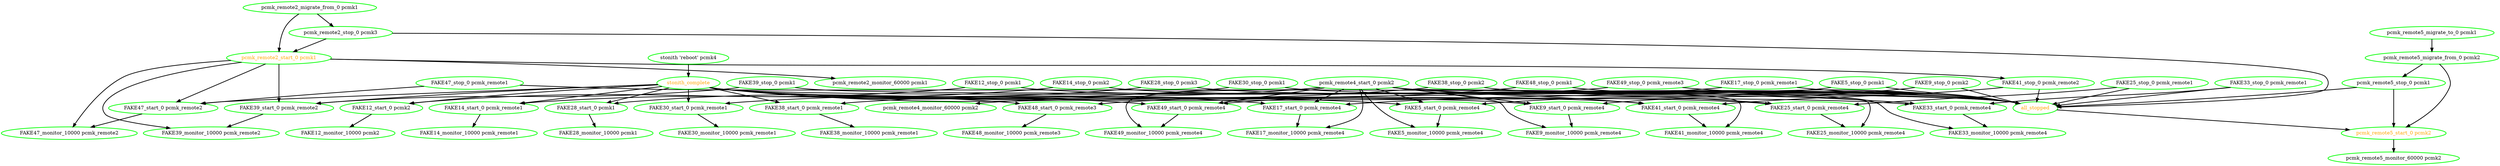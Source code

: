  digraph "g" {
"FAKE12_monitor_10000 pcmk2" [ style=bold color="green" fontcolor="black"]
"FAKE12_start_0 pcmk2" -> "FAKE12_monitor_10000 pcmk2" [ style = bold]
"FAKE12_start_0 pcmk2" [ style=bold color="green" fontcolor="black"]
"FAKE12_stop_0 pcmk1" -> "FAKE12_start_0 pcmk2" [ style = bold]
"FAKE12_stop_0 pcmk1" -> "all_stopped" [ style = bold]
"FAKE12_stop_0 pcmk1" [ style=bold color="green" fontcolor="black"]
"FAKE14_monitor_10000 pcmk_remote1" [ style=bold color="green" fontcolor="black"]
"FAKE14_start_0 pcmk_remote1" -> "FAKE14_monitor_10000 pcmk_remote1" [ style = bold]
"FAKE14_start_0 pcmk_remote1" [ style=bold color="green" fontcolor="black"]
"FAKE14_stop_0 pcmk2" -> "FAKE14_start_0 pcmk_remote1" [ style = bold]
"FAKE14_stop_0 pcmk2" -> "all_stopped" [ style = bold]
"FAKE14_stop_0 pcmk2" [ style=bold color="green" fontcolor="black"]
"FAKE17_monitor_10000 pcmk_remote4" [ style=bold color="green" fontcolor="black"]
"FAKE17_start_0 pcmk_remote4" -> "FAKE17_monitor_10000 pcmk_remote4" [ style = bold]
"FAKE17_start_0 pcmk_remote4" [ style=bold color="green" fontcolor="black"]
"FAKE17_stop_0 pcmk_remote1" -> "FAKE17_start_0 pcmk_remote4" [ style = bold]
"FAKE17_stop_0 pcmk_remote1" -> "all_stopped" [ style = bold]
"FAKE17_stop_0 pcmk_remote1" [ style=bold color="green" fontcolor="black"]
"FAKE25_monitor_10000 pcmk_remote4" [ style=bold color="green" fontcolor="black"]
"FAKE25_start_0 pcmk_remote4" -> "FAKE25_monitor_10000 pcmk_remote4" [ style = bold]
"FAKE25_start_0 pcmk_remote4" [ style=bold color="green" fontcolor="black"]
"FAKE25_stop_0 pcmk_remote1" -> "FAKE25_start_0 pcmk_remote4" [ style = bold]
"FAKE25_stop_0 pcmk_remote1" -> "all_stopped" [ style = bold]
"FAKE25_stop_0 pcmk_remote1" [ style=bold color="green" fontcolor="black"]
"FAKE28_monitor_10000 pcmk1" [ style=bold color="green" fontcolor="black"]
"FAKE28_start_0 pcmk1" -> "FAKE28_monitor_10000 pcmk1" [ style = bold]
"FAKE28_start_0 pcmk1" [ style=bold color="green" fontcolor="black"]
"FAKE28_stop_0 pcmk3" -> "FAKE28_start_0 pcmk1" [ style = bold]
"FAKE28_stop_0 pcmk3" -> "all_stopped" [ style = bold]
"FAKE28_stop_0 pcmk3" [ style=bold color="green" fontcolor="black"]
"FAKE30_monitor_10000 pcmk_remote1" [ style=bold color="green" fontcolor="black"]
"FAKE30_start_0 pcmk_remote1" -> "FAKE30_monitor_10000 pcmk_remote1" [ style = bold]
"FAKE30_start_0 pcmk_remote1" [ style=bold color="green" fontcolor="black"]
"FAKE30_stop_0 pcmk1" -> "FAKE30_start_0 pcmk_remote1" [ style = bold]
"FAKE30_stop_0 pcmk1" -> "all_stopped" [ style = bold]
"FAKE30_stop_0 pcmk1" [ style=bold color="green" fontcolor="black"]
"FAKE33_monitor_10000 pcmk_remote4" [ style=bold color="green" fontcolor="black"]
"FAKE33_start_0 pcmk_remote4" -> "FAKE33_monitor_10000 pcmk_remote4" [ style = bold]
"FAKE33_start_0 pcmk_remote4" [ style=bold color="green" fontcolor="black"]
"FAKE33_stop_0 pcmk_remote1" -> "FAKE33_start_0 pcmk_remote4" [ style = bold]
"FAKE33_stop_0 pcmk_remote1" -> "all_stopped" [ style = bold]
"FAKE33_stop_0 pcmk_remote1" [ style=bold color="green" fontcolor="black"]
"FAKE38_monitor_10000 pcmk_remote1" [ style=bold color="green" fontcolor="black"]
"FAKE38_start_0 pcmk_remote1" -> "FAKE38_monitor_10000 pcmk_remote1" [ style = bold]
"FAKE38_start_0 pcmk_remote1" [ style=bold color="green" fontcolor="black"]
"FAKE38_stop_0 pcmk2" -> "FAKE38_start_0 pcmk_remote1" [ style = bold]
"FAKE38_stop_0 pcmk2" -> "all_stopped" [ style = bold]
"FAKE38_stop_0 pcmk2" [ style=bold color="green" fontcolor="black"]
"FAKE39_monitor_10000 pcmk_remote2" [ style=bold color="green" fontcolor="black"]
"FAKE39_start_0 pcmk_remote2" -> "FAKE39_monitor_10000 pcmk_remote2" [ style = bold]
"FAKE39_start_0 pcmk_remote2" [ style=bold color="green" fontcolor="black"]
"FAKE39_stop_0 pcmk1" -> "FAKE39_start_0 pcmk_remote2" [ style = bold]
"FAKE39_stop_0 pcmk1" -> "all_stopped" [ style = bold]
"FAKE39_stop_0 pcmk1" [ style=bold color="green" fontcolor="black"]
"FAKE41_monitor_10000 pcmk_remote4" [ style=bold color="green" fontcolor="black"]
"FAKE41_start_0 pcmk_remote4" -> "FAKE41_monitor_10000 pcmk_remote4" [ style = bold]
"FAKE41_start_0 pcmk_remote4" [ style=bold color="green" fontcolor="black"]
"FAKE41_stop_0 pcmk_remote2" -> "FAKE41_start_0 pcmk_remote4" [ style = bold]
"FAKE41_stop_0 pcmk_remote2" -> "all_stopped" [ style = bold]
"FAKE41_stop_0 pcmk_remote2" [ style=bold color="green" fontcolor="black"]
"FAKE47_monitor_10000 pcmk_remote2" [ style=bold color="green" fontcolor="black"]
"FAKE47_start_0 pcmk_remote2" -> "FAKE47_monitor_10000 pcmk_remote2" [ style = bold]
"FAKE47_start_0 pcmk_remote2" [ style=bold color="green" fontcolor="black"]
"FAKE47_stop_0 pcmk_remote1" -> "FAKE47_start_0 pcmk_remote2" [ style = bold]
"FAKE47_stop_0 pcmk_remote1" -> "all_stopped" [ style = bold]
"FAKE47_stop_0 pcmk_remote1" [ style=bold color="green" fontcolor="black"]
"FAKE48_monitor_10000 pcmk_remote3" [ style=bold color="green" fontcolor="black"]
"FAKE48_start_0 pcmk_remote3" -> "FAKE48_monitor_10000 pcmk_remote3" [ style = bold]
"FAKE48_start_0 pcmk_remote3" [ style=bold color="green" fontcolor="black"]
"FAKE48_stop_0 pcmk1" -> "FAKE48_start_0 pcmk_remote3" [ style = bold]
"FAKE48_stop_0 pcmk1" -> "all_stopped" [ style = bold]
"FAKE48_stop_0 pcmk1" [ style=bold color="green" fontcolor="black"]
"FAKE49_monitor_10000 pcmk_remote4" [ style=bold color="green" fontcolor="black"]
"FAKE49_start_0 pcmk_remote4" -> "FAKE49_monitor_10000 pcmk_remote4" [ style = bold]
"FAKE49_start_0 pcmk_remote4" [ style=bold color="green" fontcolor="black"]
"FAKE49_stop_0 pcmk_remote3" -> "FAKE49_start_0 pcmk_remote4" [ style = bold]
"FAKE49_stop_0 pcmk_remote3" -> "all_stopped" [ style = bold]
"FAKE49_stop_0 pcmk_remote3" [ style=bold color="green" fontcolor="black"]
"FAKE5_monitor_10000 pcmk_remote4" [ style=bold color="green" fontcolor="black"]
"FAKE5_start_0 pcmk_remote4" -> "FAKE5_monitor_10000 pcmk_remote4" [ style = bold]
"FAKE5_start_0 pcmk_remote4" [ style=bold color="green" fontcolor="black"]
"FAKE5_stop_0 pcmk1" -> "FAKE5_start_0 pcmk_remote4" [ style = bold]
"FAKE5_stop_0 pcmk1" -> "all_stopped" [ style = bold]
"FAKE5_stop_0 pcmk1" [ style=bold color="green" fontcolor="black"]
"FAKE9_monitor_10000 pcmk_remote4" [ style=bold color="green" fontcolor="black"]
"FAKE9_start_0 pcmk_remote4" -> "FAKE9_monitor_10000 pcmk_remote4" [ style = bold]
"FAKE9_start_0 pcmk_remote4" [ style=bold color="green" fontcolor="black"]
"FAKE9_stop_0 pcmk2" -> "FAKE9_start_0 pcmk_remote4" [ style = bold]
"FAKE9_stop_0 pcmk2" -> "all_stopped" [ style = bold]
"FAKE9_stop_0 pcmk2" [ style=bold color="green" fontcolor="black"]
"all_stopped" -> "pcmk_remote5_start_0 pcmk2" [ style = bold]
"all_stopped" [ style=bold color="green" fontcolor="orange"]
"pcmk_remote2_migrate_from_0 pcmk1" -> "pcmk_remote2_start_0 pcmk1" [ style = bold]
"pcmk_remote2_migrate_from_0 pcmk1" -> "pcmk_remote2_stop_0 pcmk3" [ style = bold]
"pcmk_remote2_migrate_from_0 pcmk1" [ style=bold color="green" fontcolor="black"]
"pcmk_remote2_monitor_60000 pcmk1" [ style=bold color="green" fontcolor="black"]
"pcmk_remote2_start_0 pcmk1" -> "FAKE39_monitor_10000 pcmk_remote2" [ style = bold]
"pcmk_remote2_start_0 pcmk1" -> "FAKE39_start_0 pcmk_remote2" [ style = bold]
"pcmk_remote2_start_0 pcmk1" -> "FAKE41_stop_0 pcmk_remote2" [ style = bold]
"pcmk_remote2_start_0 pcmk1" -> "FAKE47_monitor_10000 pcmk_remote2" [ style = bold]
"pcmk_remote2_start_0 pcmk1" -> "FAKE47_start_0 pcmk_remote2" [ style = bold]
"pcmk_remote2_start_0 pcmk1" -> "pcmk_remote2_monitor_60000 pcmk1" [ style = bold]
"pcmk_remote2_start_0 pcmk1" [ style=bold color="green" fontcolor="orange"]
"pcmk_remote2_stop_0 pcmk3" -> "all_stopped" [ style = bold]
"pcmk_remote2_stop_0 pcmk3" -> "pcmk_remote2_start_0 pcmk1" [ style = bold]
"pcmk_remote2_stop_0 pcmk3" [ style=bold color="green" fontcolor="black"]
"pcmk_remote4_monitor_60000 pcmk2" [ style=bold color="green" fontcolor="black"]
"pcmk_remote4_start_0 pcmk2" -> "FAKE17_monitor_10000 pcmk_remote4" [ style = bold]
"pcmk_remote4_start_0 pcmk2" -> "FAKE17_start_0 pcmk_remote4" [ style = bold]
"pcmk_remote4_start_0 pcmk2" -> "FAKE25_monitor_10000 pcmk_remote4" [ style = bold]
"pcmk_remote4_start_0 pcmk2" -> "FAKE25_start_0 pcmk_remote4" [ style = bold]
"pcmk_remote4_start_0 pcmk2" -> "FAKE33_monitor_10000 pcmk_remote4" [ style = bold]
"pcmk_remote4_start_0 pcmk2" -> "FAKE33_start_0 pcmk_remote4" [ style = bold]
"pcmk_remote4_start_0 pcmk2" -> "FAKE41_monitor_10000 pcmk_remote4" [ style = bold]
"pcmk_remote4_start_0 pcmk2" -> "FAKE41_start_0 pcmk_remote4" [ style = bold]
"pcmk_remote4_start_0 pcmk2" -> "FAKE49_monitor_10000 pcmk_remote4" [ style = bold]
"pcmk_remote4_start_0 pcmk2" -> "FAKE49_start_0 pcmk_remote4" [ style = bold]
"pcmk_remote4_start_0 pcmk2" -> "FAKE5_monitor_10000 pcmk_remote4" [ style = bold]
"pcmk_remote4_start_0 pcmk2" -> "FAKE5_start_0 pcmk_remote4" [ style = bold]
"pcmk_remote4_start_0 pcmk2" -> "FAKE9_monitor_10000 pcmk_remote4" [ style = bold]
"pcmk_remote4_start_0 pcmk2" -> "FAKE9_start_0 pcmk_remote4" [ style = bold]
"pcmk_remote4_start_0 pcmk2" -> "pcmk_remote4_monitor_60000 pcmk2" [ style = bold]
"pcmk_remote4_start_0 pcmk2" [ style=bold color="green" fontcolor="black"]
"pcmk_remote5_migrate_from_0 pcmk2" -> "pcmk_remote5_start_0 pcmk2" [ style = bold]
"pcmk_remote5_migrate_from_0 pcmk2" -> "pcmk_remote5_stop_0 pcmk1" [ style = bold]
"pcmk_remote5_migrate_from_0 pcmk2" [ style=bold color="green" fontcolor="black"]
"pcmk_remote5_migrate_to_0 pcmk1" -> "pcmk_remote5_migrate_from_0 pcmk2" [ style = bold]
"pcmk_remote5_migrate_to_0 pcmk1" [ style=bold color="green" fontcolor="black"]
"pcmk_remote5_monitor_60000 pcmk2" [ style=bold color="green" fontcolor="black"]
"pcmk_remote5_start_0 pcmk2" -> "pcmk_remote5_monitor_60000 pcmk2" [ style = bold]
"pcmk_remote5_start_0 pcmk2" [ style=bold color="green" fontcolor="orange"]
"pcmk_remote5_stop_0 pcmk1" -> "all_stopped" [ style = bold]
"pcmk_remote5_stop_0 pcmk1" -> "pcmk_remote5_start_0 pcmk2" [ style = bold]
"pcmk_remote5_stop_0 pcmk1" [ style=bold color="green" fontcolor="black"]
"stonith 'reboot' pcmk4" -> "stonith_complete" [ style = bold]
"stonith 'reboot' pcmk4" [ style=bold color="green" fontcolor="black"]
"stonith_complete" -> "FAKE12_start_0 pcmk2" [ style = bold]
"stonith_complete" -> "FAKE14_start_0 pcmk_remote1" [ style = bold]
"stonith_complete" -> "FAKE17_start_0 pcmk_remote4" [ style = bold]
"stonith_complete" -> "FAKE25_start_0 pcmk_remote4" [ style = bold]
"stonith_complete" -> "FAKE28_start_0 pcmk1" [ style = bold]
"stonith_complete" -> "FAKE30_start_0 pcmk_remote1" [ style = bold]
"stonith_complete" -> "FAKE33_start_0 pcmk_remote4" [ style = bold]
"stonith_complete" -> "FAKE38_start_0 pcmk_remote1" [ style = bold]
"stonith_complete" -> "FAKE39_start_0 pcmk_remote2" [ style = bold]
"stonith_complete" -> "FAKE41_start_0 pcmk_remote4" [ style = bold]
"stonith_complete" -> "FAKE47_start_0 pcmk_remote2" [ style = bold]
"stonith_complete" -> "FAKE48_start_0 pcmk_remote3" [ style = bold]
"stonith_complete" -> "FAKE49_start_0 pcmk_remote4" [ style = bold]
"stonith_complete" -> "FAKE5_start_0 pcmk_remote4" [ style = bold]
"stonith_complete" -> "FAKE9_start_0 pcmk_remote4" [ style = bold]
"stonith_complete" -> "all_stopped" [ style = bold]
"stonith_complete" [ style=bold color="green" fontcolor="orange"]
}
